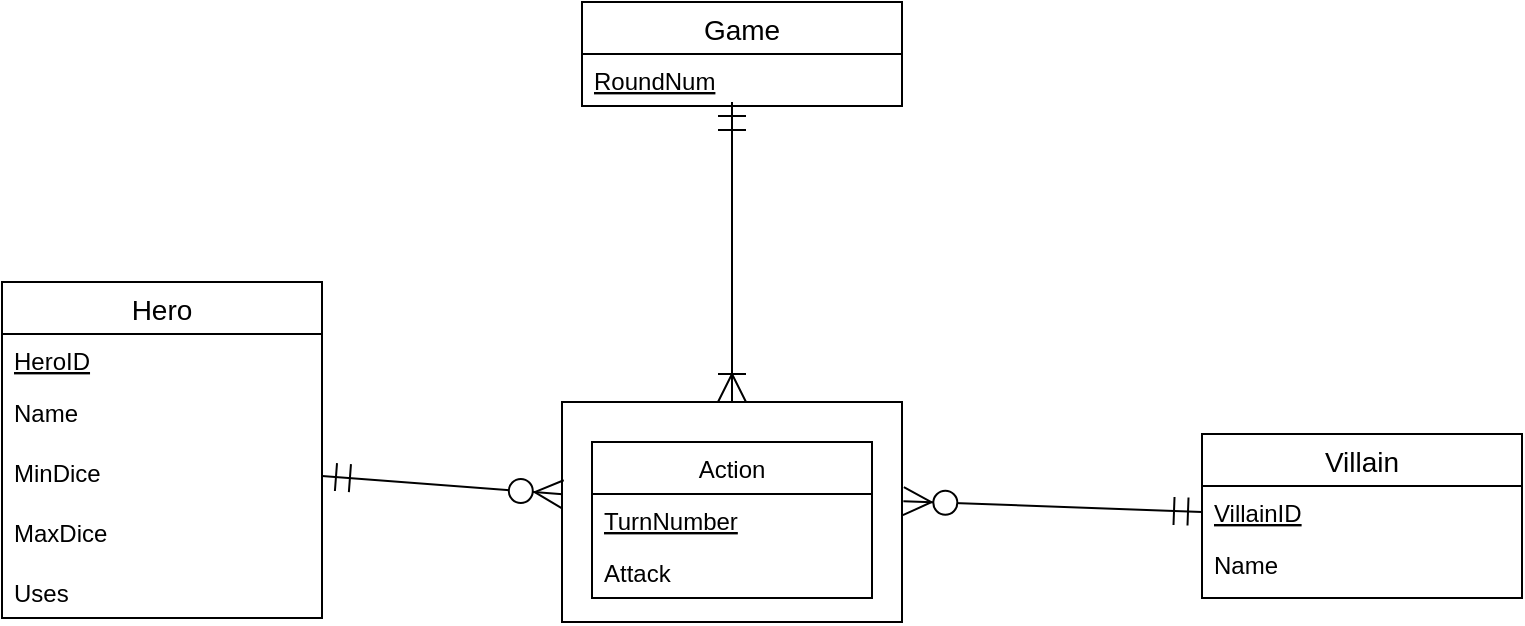 <mxfile version="15.0.6" type="device"><diagram id="atZyvu4TIJFRJ6O2TUjX" name="Page-1"><mxGraphModel dx="1185" dy="662" grid="1" gridSize="10" guides="1" tooltips="1" connect="1" arrows="1" fold="1" page="1" pageScale="1" pageWidth="827" pageHeight="1169" math="0" shadow="0"><root><mxCell id="0"/><mxCell id="1" parent="0"/><mxCell id="RcojsKtjsKcUkNe5FW8D-1" value="Hero" style="swimlane;fontStyle=0;childLayout=stackLayout;horizontal=1;startSize=26;horizontalStack=0;resizeParent=1;resizeParentMax=0;resizeLast=0;collapsible=1;marginBottom=0;align=center;fontSize=14;" parent="1" vertex="1"><mxGeometry x="40" y="470" width="160" height="168" as="geometry"/></mxCell><mxCell id="i9zmbmXW8h9oryMLKztJ-1" value="HeroID" style="text;strokeColor=none;fillColor=none;align=left;verticalAlign=top;spacingLeft=4;spacingRight=4;overflow=hidden;rotatable=0;points=[[0,0.5],[1,0.5]];portConstraint=eastwest;fontStyle=4" vertex="1" parent="RcojsKtjsKcUkNe5FW8D-1"><mxGeometry y="26" width="160" height="26" as="geometry"/></mxCell><mxCell id="RcojsKtjsKcUkNe5FW8D-2" value="Name" style="text;strokeColor=none;fillColor=none;spacingLeft=4;spacingRight=4;overflow=hidden;rotatable=0;points=[[0,0.5],[1,0.5]];portConstraint=eastwest;fontSize=12;fontStyle=0" parent="RcojsKtjsKcUkNe5FW8D-1" vertex="1"><mxGeometry y="52" width="160" height="30" as="geometry"/></mxCell><mxCell id="RcojsKtjsKcUkNe5FW8D-3" value="MinDice" style="text;strokeColor=none;fillColor=none;spacingLeft=4;spacingRight=4;overflow=hidden;rotatable=0;points=[[0,0.5],[1,0.5]];portConstraint=eastwest;fontSize=12;" parent="RcojsKtjsKcUkNe5FW8D-1" vertex="1"><mxGeometry y="82" width="160" height="30" as="geometry"/></mxCell><mxCell id="RcojsKtjsKcUkNe5FW8D-4" value="MaxDice" style="text;strokeColor=none;fillColor=none;spacingLeft=4;spacingRight=4;overflow=hidden;rotatable=0;points=[[0,0.5],[1,0.5]];portConstraint=eastwest;fontSize=12;" parent="RcojsKtjsKcUkNe5FW8D-1" vertex="1"><mxGeometry y="112" width="160" height="30" as="geometry"/></mxCell><mxCell id="RcojsKtjsKcUkNe5FW8D-5" value="Uses" style="text;strokeColor=none;fillColor=none;align=left;verticalAlign=top;spacingLeft=4;spacingRight=4;overflow=hidden;rotatable=0;points=[[0,0.5],[1,0.5]];portConstraint=eastwest;" parent="RcojsKtjsKcUkNe5FW8D-1" vertex="1"><mxGeometry y="142" width="160" height="26" as="geometry"/></mxCell><mxCell id="RcojsKtjsKcUkNe5FW8D-6" value="Villain" style="swimlane;fontStyle=0;childLayout=stackLayout;horizontal=1;startSize=26;horizontalStack=0;resizeParent=1;resizeParentMax=0;resizeLast=0;collapsible=1;marginBottom=0;align=center;fontSize=14;" parent="1" vertex="1"><mxGeometry x="640" y="546" width="160" height="82" as="geometry"/></mxCell><mxCell id="i9zmbmXW8h9oryMLKztJ-2" value="VillainID" style="text;strokeColor=none;fillColor=none;align=left;verticalAlign=top;spacingLeft=4;spacingRight=4;overflow=hidden;rotatable=0;points=[[0,0.5],[1,0.5]];portConstraint=eastwest;fontStyle=4" vertex="1" parent="RcojsKtjsKcUkNe5FW8D-6"><mxGeometry y="26" width="160" height="26" as="geometry"/></mxCell><mxCell id="RcojsKtjsKcUkNe5FW8D-7" value="Name" style="text;strokeColor=none;fillColor=none;spacingLeft=4;spacingRight=4;overflow=hidden;rotatable=0;points=[[0,0.5],[1,0.5]];portConstraint=eastwest;fontSize=12;fontStyle=0" parent="RcojsKtjsKcUkNe5FW8D-6" vertex="1"><mxGeometry y="52" width="160" height="30" as="geometry"/></mxCell><mxCell id="RcojsKtjsKcUkNe5FW8D-18" value="" style="rounded=0;whiteSpace=wrap;html=1;" parent="1" vertex="1"><mxGeometry x="320" y="530" width="170" height="110" as="geometry"/></mxCell><mxCell id="RcojsKtjsKcUkNe5FW8D-14" value="Game" style="swimlane;fontStyle=0;childLayout=stackLayout;horizontal=1;startSize=26;horizontalStack=0;resizeParent=1;resizeParentMax=0;resizeLast=0;collapsible=1;marginBottom=0;align=center;fontSize=14;" parent="1" vertex="1"><mxGeometry x="330" y="330" width="160" height="52" as="geometry"/></mxCell><mxCell id="0SLg9-Ca0VWuTYMCK1NM-1" value="RoundNum" style="text;strokeColor=none;fillColor=none;align=left;verticalAlign=top;spacingLeft=4;spacingRight=4;overflow=hidden;rotatable=0;points=[[0,0.5],[1,0.5]];portConstraint=eastwest;fontStyle=4" parent="RcojsKtjsKcUkNe5FW8D-14" vertex="1"><mxGeometry y="26" width="160" height="26" as="geometry"/></mxCell><mxCell id="i9zmbmXW8h9oryMLKztJ-3" value="Action" style="swimlane;fontStyle=0;childLayout=stackLayout;horizontal=1;startSize=26;horizontalStack=0;resizeParent=1;resizeParentMax=0;resizeLast=0;collapsible=1;marginBottom=0;" vertex="1" parent="1"><mxGeometry x="335" y="550" width="140" height="78" as="geometry"/></mxCell><mxCell id="i9zmbmXW8h9oryMLKztJ-5" value="TurnNumber" style="text;strokeColor=none;fillColor=none;align=left;verticalAlign=top;spacingLeft=4;spacingRight=4;overflow=hidden;rotatable=0;points=[[0,0.5],[1,0.5]];portConstraint=eastwest;fontStyle=4" vertex="1" parent="i9zmbmXW8h9oryMLKztJ-3"><mxGeometry y="26" width="140" height="26" as="geometry"/></mxCell><mxCell id="i9zmbmXW8h9oryMLKztJ-4" value="Attack" style="text;strokeColor=none;fillColor=none;align=left;verticalAlign=top;spacingLeft=4;spacingRight=4;overflow=hidden;rotatable=0;points=[[0,0.5],[1,0.5]];portConstraint=eastwest;" vertex="1" parent="i9zmbmXW8h9oryMLKztJ-3"><mxGeometry y="52" width="140" height="26" as="geometry"/></mxCell><mxCell id="i9zmbmXW8h9oryMLKztJ-7" value="" style="fontSize=12;html=1;endArrow=ERoneToMany;startArrow=ERmandOne;entryX=0.5;entryY=0;entryDx=0;entryDy=0;endFill=0;fontStyle=1;endSize=12;startSize=12;" edge="1" parent="1" target="RcojsKtjsKcUkNe5FW8D-18"><mxGeometry width="100" height="100" relative="1" as="geometry"><mxPoint x="405" y="380" as="sourcePoint"/><mxPoint x="250" y="600" as="targetPoint"/></mxGeometry></mxCell><mxCell id="i9zmbmXW8h9oryMLKztJ-9" value="" style="fontSize=12;html=1;endArrow=ERzeroToMany;startArrow=ERmandOne;entryX=0.002;entryY=0.419;entryDx=0;entryDy=0;exitX=1;exitY=0.5;exitDx=0;exitDy=0;endFill=1;endSize=12;startSize=12;entryPerimeter=0;" edge="1" parent="1" source="RcojsKtjsKcUkNe5FW8D-3" target="RcojsKtjsKcUkNe5FW8D-18"><mxGeometry width="100" height="100" relative="1" as="geometry"><mxPoint x="415" y="410" as="sourcePoint"/><mxPoint x="415" y="560" as="targetPoint"/></mxGeometry></mxCell><mxCell id="i9zmbmXW8h9oryMLKztJ-11" value="" style="fontSize=12;html=1;endArrow=ERzeroToMany;startArrow=ERmandOne;exitX=0;exitY=0.5;exitDx=0;exitDy=0;endFill=1;endSize=12;startSize=12;entryX=1.004;entryY=0.451;entryDx=0;entryDy=0;entryPerimeter=0;" edge="1" parent="1" source="i9zmbmXW8h9oryMLKztJ-2" target="RcojsKtjsKcUkNe5FW8D-18"><mxGeometry width="100" height="100" relative="1" as="geometry"><mxPoint x="640" y="613" as="sourcePoint"/><mxPoint x="695" y="562" as="targetPoint"/></mxGeometry></mxCell></root></mxGraphModel></diagram></mxfile>